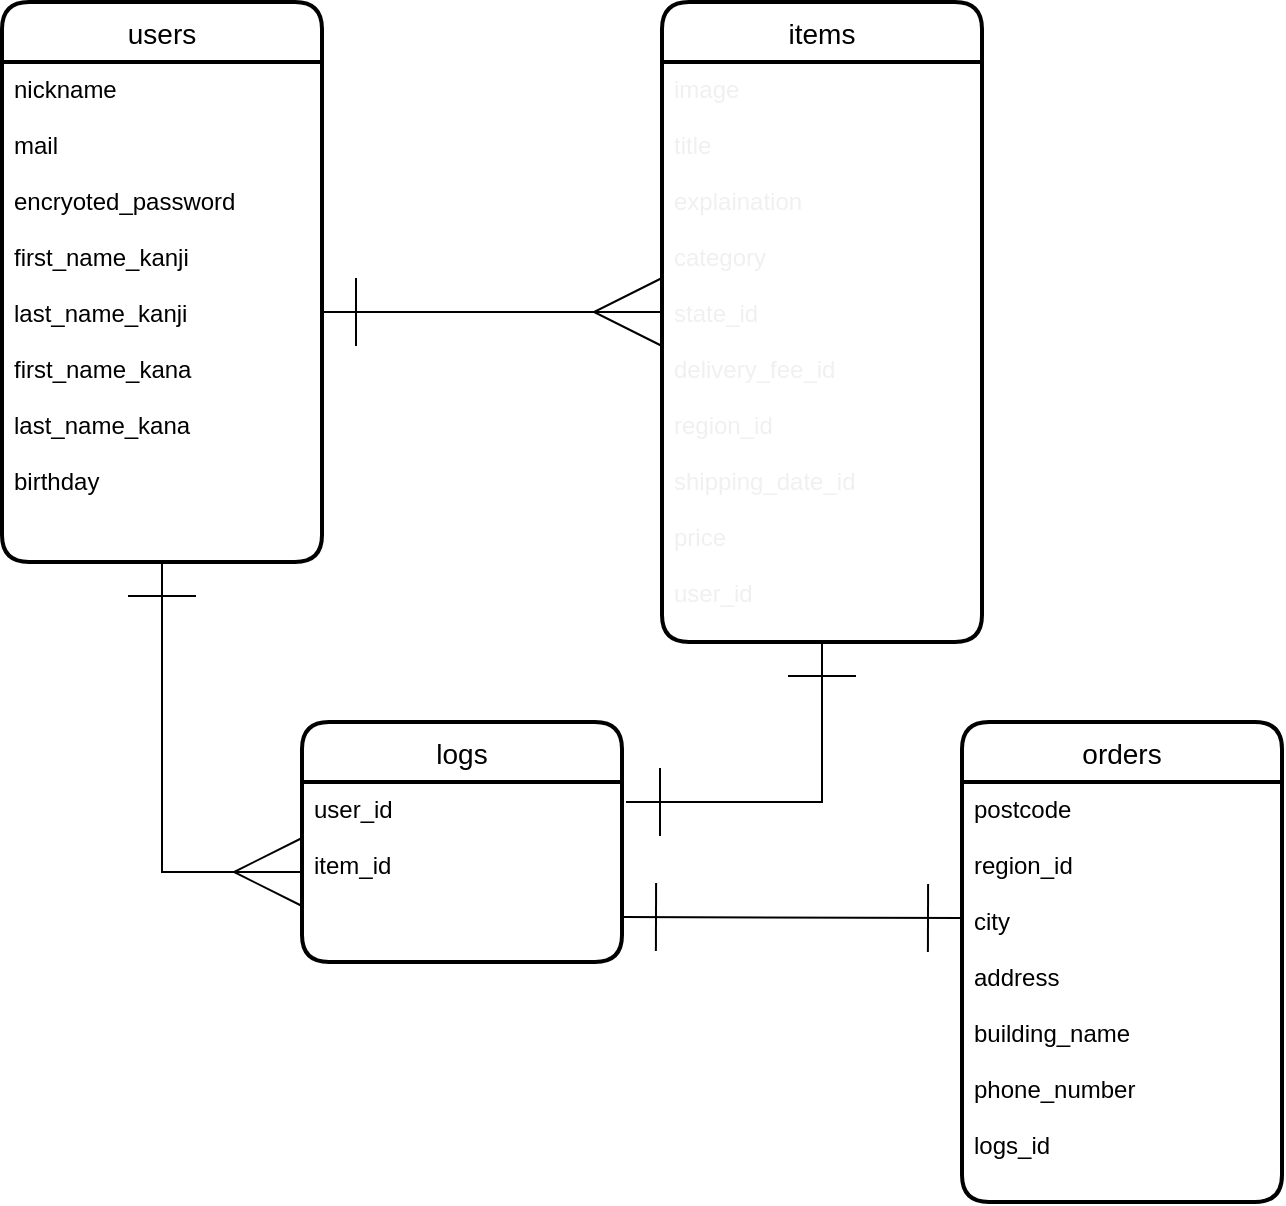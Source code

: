 <mxfile>
    <diagram id="diLYwRHGM3UMZzyWpfP8" name="ページ1">
        <mxGraphModel dx="516" dy="718" grid="1" gridSize="10" guides="1" tooltips="1" connect="1" arrows="1" fold="1" page="1" pageScale="1" pageWidth="827" pageHeight="1169" math="0" shadow="0">
            <root>
                <mxCell id="0"/>
                <mxCell id="1" parent="0"/>
                <mxCell id="41" value="orders" style="swimlane;childLayout=stackLayout;horizontal=1;startSize=30;horizontalStack=0;rounded=1;fontSize=14;fontStyle=0;strokeWidth=2;resizeParent=0;resizeLast=1;shadow=0;dashed=0;align=center;" parent="1" vertex="1">
                    <mxGeometry x="520" y="400" width="160" height="240" as="geometry"/>
                </mxCell>
                <mxCell id="42" value="postcode&#10;&#10;region_id&#10;&#10;city&#10;&#10;address&#10;&#10;building_name&#10;&#10;phone_number&#10;&#10;logs_id&#10;&#10;&#10;&#10;&#10;&#10;&#10;&#10;&#10;" style="align=left;strokeColor=none;fillColor=none;spacingLeft=4;fontSize=12;verticalAlign=top;resizable=0;rotatable=0;part=1;" parent="41" vertex="1">
                    <mxGeometry y="30" width="160" height="210" as="geometry"/>
                </mxCell>
                <mxCell id="43" value="users" style="swimlane;childLayout=stackLayout;horizontal=1;startSize=30;horizontalStack=0;rounded=1;fontSize=14;fontStyle=0;strokeWidth=2;resizeParent=0;resizeLast=1;shadow=0;dashed=0;align=center;" parent="1" vertex="1">
                    <mxGeometry x="40" y="40" width="160" height="280" as="geometry"/>
                </mxCell>
                <mxCell id="44" value="nickname&#10;&#10;mail&#10;&#10;encryoted_password&#10;&#10;first_name_kanji&#10;&#10;last_name_kanji&#10;&#10;first_name_kana&#10;&#10;last_name_kana&#10;&#10;birthday&#10;" style="align=left;strokeColor=none;fillColor=none;spacingLeft=4;fontSize=12;verticalAlign=top;resizable=0;rotatable=0;part=1;" parent="43" vertex="1">
                    <mxGeometry y="30" width="160" height="250" as="geometry"/>
                </mxCell>
                <mxCell id="45" value="items" style="swimlane;childLayout=stackLayout;horizontal=1;startSize=30;horizontalStack=0;rounded=1;fontSize=14;fontStyle=0;strokeWidth=2;resizeParent=0;resizeLast=1;shadow=0;dashed=0;align=center;" parent="1" vertex="1">
                    <mxGeometry x="370" y="40" width="160" height="320" as="geometry"/>
                </mxCell>
                <mxCell id="46" value="image&#10;&#10;title&#10;&#10;explaination&#10;&#10;category&#10;&#10;state_id&#10;&#10;delivery_fee_id&#10;&#10;region_id&#10;&#10;shipping_date_id&#10;&#10;price&#10;&#10;user_id" style="align=left;strokeColor=none;fillColor=none;spacingLeft=4;fontSize=12;verticalAlign=top;resizable=0;rotatable=0;part=1;fontColor=#F0F0F0;" parent="45" vertex="1">
                    <mxGeometry y="30" width="160" height="290" as="geometry"/>
                </mxCell>
                <mxCell id="50" value="logs" style="swimlane;childLayout=stackLayout;horizontal=1;startSize=30;horizontalStack=0;rounded=1;fontSize=14;fontStyle=0;strokeWidth=2;resizeParent=0;resizeLast=1;shadow=0;dashed=0;align=center;" parent="1" vertex="1">
                    <mxGeometry x="190" y="400" width="160" height="120" as="geometry"/>
                </mxCell>
                <mxCell id="51" value="user_id&#10;&#10;item_id" style="align=left;strokeColor=none;fillColor=none;spacingLeft=4;fontSize=12;verticalAlign=top;resizable=0;rotatable=0;part=1;" parent="50" vertex="1">
                    <mxGeometry y="30" width="160" height="90" as="geometry"/>
                </mxCell>
                <mxCell id="52" style="edgeStyle=orthogonalEdgeStyle;rounded=0;orthogonalLoop=1;jettySize=auto;html=1;startArrow=ERone;startFill=0;endArrow=ERmany;endFill=0;endSize=32;startSize=32;" parent="1" source="44" edge="1">
                    <mxGeometry relative="1" as="geometry">
                        <mxPoint x="370" y="195" as="targetPoint"/>
                        <Array as="points">
                            <mxPoint x="370" y="195"/>
                        </Array>
                    </mxGeometry>
                </mxCell>
                <mxCell id="53" style="edgeStyle=orthogonalEdgeStyle;rounded=0;orthogonalLoop=1;jettySize=auto;html=1;entryX=0;entryY=0.5;entryDx=0;entryDy=0;startArrow=ERone;startFill=0;endArrow=ERmany;endFill=0;startSize=32;endSize=32;" parent="1" source="44" target="51" edge="1">
                    <mxGeometry relative="1" as="geometry"/>
                </mxCell>
                <mxCell id="54" style="edgeStyle=orthogonalEdgeStyle;rounded=0;orthogonalLoop=1;jettySize=auto;html=1;startArrow=ERone;startFill=0;endArrow=ERone;endFill=0;startSize=32;endSize=32;exitX=0.5;exitY=1;exitDx=0;exitDy=0;" parent="1" source="46" edge="1">
                    <mxGeometry relative="1" as="geometry">
                        <mxPoint x="352" y="440" as="targetPoint"/>
                        <Array as="points">
                            <mxPoint x="450" y="440"/>
                            <mxPoint x="352" y="440"/>
                        </Array>
                    </mxGeometry>
                </mxCell>
                <mxCell id="55" style="edgeStyle=orthogonalEdgeStyle;rounded=0;orthogonalLoop=1;jettySize=auto;html=1;exitX=1;exitY=0.75;exitDx=0;exitDy=0;startArrow=ERone;startFill=0;endArrow=ERone;endFill=0;startSize=32;endSize=32;" parent="1" source="51" edge="1">
                    <mxGeometry relative="1" as="geometry">
                        <mxPoint x="520" y="498" as="targetPoint"/>
                        <Array as="points">
                            <mxPoint x="520" y="498"/>
                        </Array>
                    </mxGeometry>
                </mxCell>
            </root>
        </mxGraphModel>
    </diagram>
</mxfile>